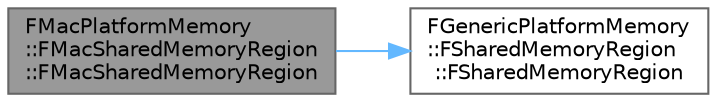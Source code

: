 digraph "FMacPlatformMemory::FMacSharedMemoryRegion::FMacSharedMemoryRegion"
{
 // INTERACTIVE_SVG=YES
 // LATEX_PDF_SIZE
  bgcolor="transparent";
  edge [fontname=Helvetica,fontsize=10,labelfontname=Helvetica,labelfontsize=10];
  node [fontname=Helvetica,fontsize=10,shape=box,height=0.2,width=0.4];
  rankdir="LR";
  Node1 [id="Node000001",label="FMacPlatformMemory\l::FMacSharedMemoryRegion\l::FMacSharedMemoryRegion",height=0.2,width=0.4,color="gray40", fillcolor="grey60", style="filled", fontcolor="black",tooltip=" "];
  Node1 -> Node2 [id="edge1_Node000001_Node000002",color="steelblue1",style="solid",tooltip=" "];
  Node2 [id="Node000002",label="FGenericPlatformMemory\l::FSharedMemoryRegion\l::FSharedMemoryRegion",height=0.2,width=0.4,color="grey40", fillcolor="white", style="filled",URL="$dd/db0/structFGenericPlatformMemory_1_1FSharedMemoryRegion.html#accf5916224f9eb9522ee50e7d3114e3a",tooltip=" "];
}
